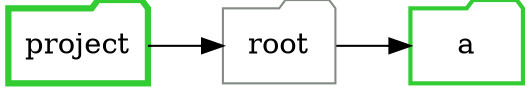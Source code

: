 digraph sourcetree
{
   rankdir=LR;
   node [ shape="box"; style="filled" ]

   "project" -> "root" [ style="", label="" ]
   "root" -> "root/a" [ style="", label="" ]
   "root/a" [ shape="folder", penwidth="2", color="limegreen", style="" label="a"]
   "root" [ shape="folder", penwidth="1", color="honeydew4", style="" label="root"]
   "project" [ shape="folder", penwidth="3", color="limegreen", style="" label="project"]
}
